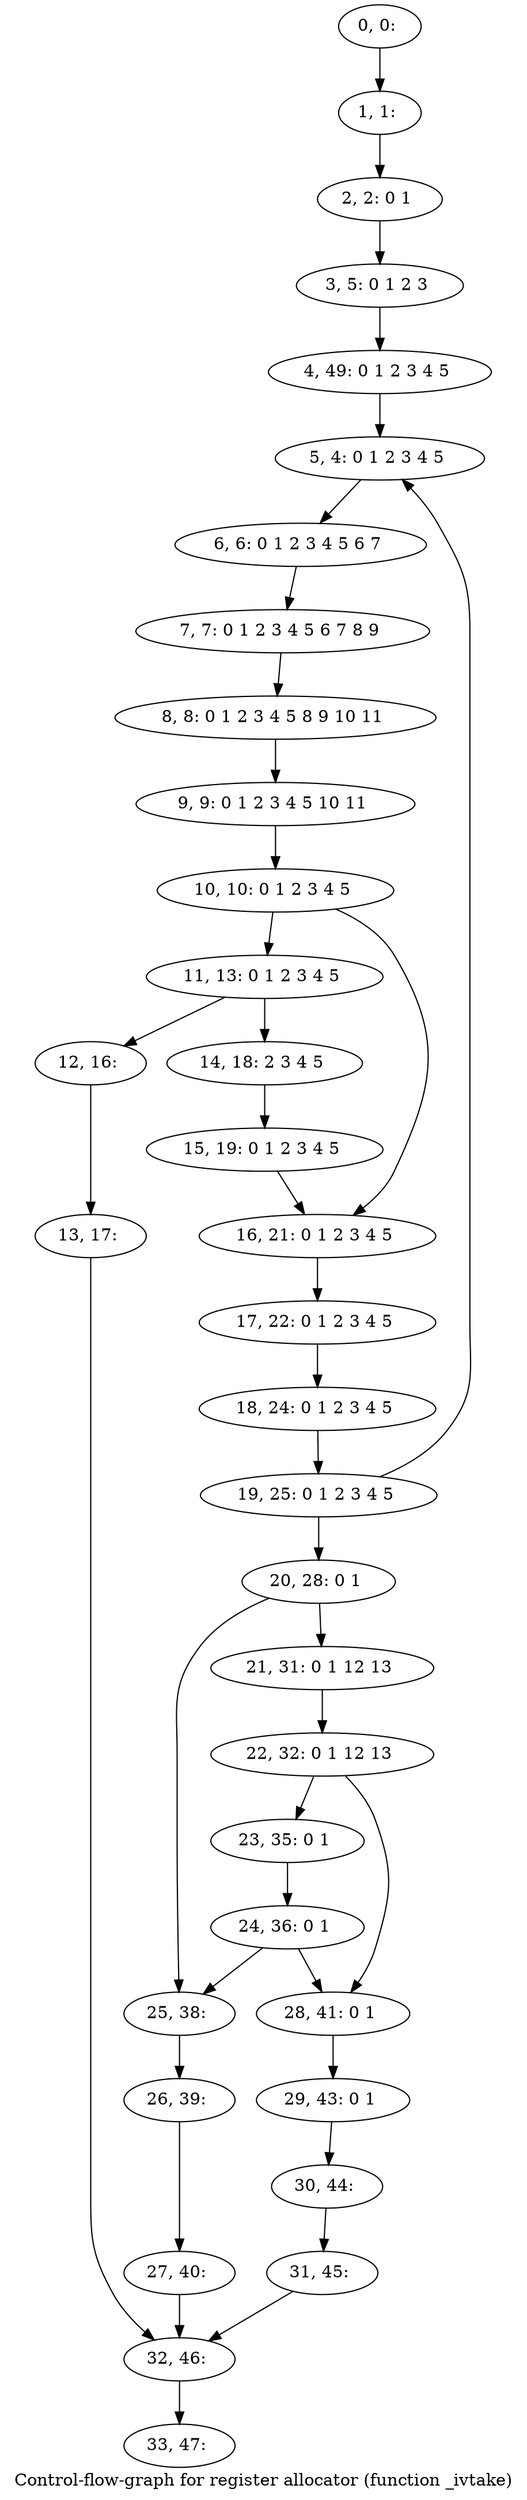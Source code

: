 digraph G {
graph [label="Control-flow-graph for register allocator (function _ivtake)"]
0[label="0, 0: "];
1[label="1, 1: "];
2[label="2, 2: 0 1 "];
3[label="3, 5: 0 1 2 3 "];
4[label="4, 49: 0 1 2 3 4 5 "];
5[label="5, 4: 0 1 2 3 4 5 "];
6[label="6, 6: 0 1 2 3 4 5 6 7 "];
7[label="7, 7: 0 1 2 3 4 5 6 7 8 9 "];
8[label="8, 8: 0 1 2 3 4 5 8 9 10 11 "];
9[label="9, 9: 0 1 2 3 4 5 10 11 "];
10[label="10, 10: 0 1 2 3 4 5 "];
11[label="11, 13: 0 1 2 3 4 5 "];
12[label="12, 16: "];
13[label="13, 17: "];
14[label="14, 18: 2 3 4 5 "];
15[label="15, 19: 0 1 2 3 4 5 "];
16[label="16, 21: 0 1 2 3 4 5 "];
17[label="17, 22: 0 1 2 3 4 5 "];
18[label="18, 24: 0 1 2 3 4 5 "];
19[label="19, 25: 0 1 2 3 4 5 "];
20[label="20, 28: 0 1 "];
21[label="21, 31: 0 1 12 13 "];
22[label="22, 32: 0 1 12 13 "];
23[label="23, 35: 0 1 "];
24[label="24, 36: 0 1 "];
25[label="25, 38: "];
26[label="26, 39: "];
27[label="27, 40: "];
28[label="28, 41: 0 1 "];
29[label="29, 43: 0 1 "];
30[label="30, 44: "];
31[label="31, 45: "];
32[label="32, 46: "];
33[label="33, 47: "];
0->1 ;
1->2 ;
2->3 ;
3->4 ;
4->5 ;
5->6 ;
6->7 ;
7->8 ;
8->9 ;
9->10 ;
10->11 ;
10->16 ;
11->12 ;
11->14 ;
12->13 ;
13->32 ;
14->15 ;
15->16 ;
16->17 ;
17->18 ;
18->19 ;
19->20 ;
19->5 ;
20->21 ;
20->25 ;
21->22 ;
22->23 ;
22->28 ;
23->24 ;
24->25 ;
24->28 ;
25->26 ;
26->27 ;
27->32 ;
28->29 ;
29->30 ;
30->31 ;
31->32 ;
32->33 ;
}
